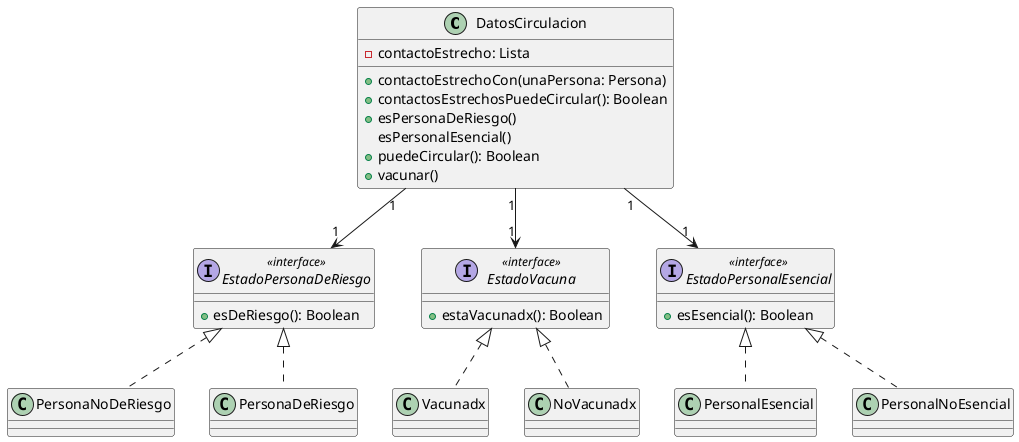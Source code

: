 @startuml DatosCirculacion

class DatosCirculacion{
    - contactoEstrecho: Lista

    +contactoEstrechoCon(unaPersona: Persona)
    +contactosEstrechosPuedeCircular(): Boolean
    +esPersonaDeRiesgo()
    esPersonalEsencial()
    +puedeCircular(): Boolean
    +vacunar()
}

interface EstadoPersonaDeRiesgo <<interface>>{
    +esDeRiesgo(): Boolean
}

class PersonaNoDeRiesgo{}

class PersonaDeRiesgo{}

interface EstadoVacuna <<interface>>{
    +estaVacunadx(): Boolean
}

class Vacunadx{}

class NoVacunadx{}

interface EstadoPersonalEsencial <<interface>>{
    +esEsencial(): Boolean
}

class PersonalEsencial{}

class PersonalNoEsencial{}

DatosCirculacion "1" --> "1" EstadoPersonaDeRiesgo
DatosCirculacion "1" --> "1" EstadoPersonalEsencial
DatosCirculacion "1" --> "1" EstadoVacuna
EstadoPersonaDeRiesgo  <|.. PersonaDeRiesgo
EstadoPersonaDeRiesgo  <|.. PersonaNoDeRiesgo
EstadoVacuna  <|.. Vacunadx
EstadoVacuna  <|.. NoVacunadx
EstadoPersonalEsencial  <|.. PersonalEsencial
EstadoPersonalEsencial  <|.. PersonalNoEsencial

@enduml